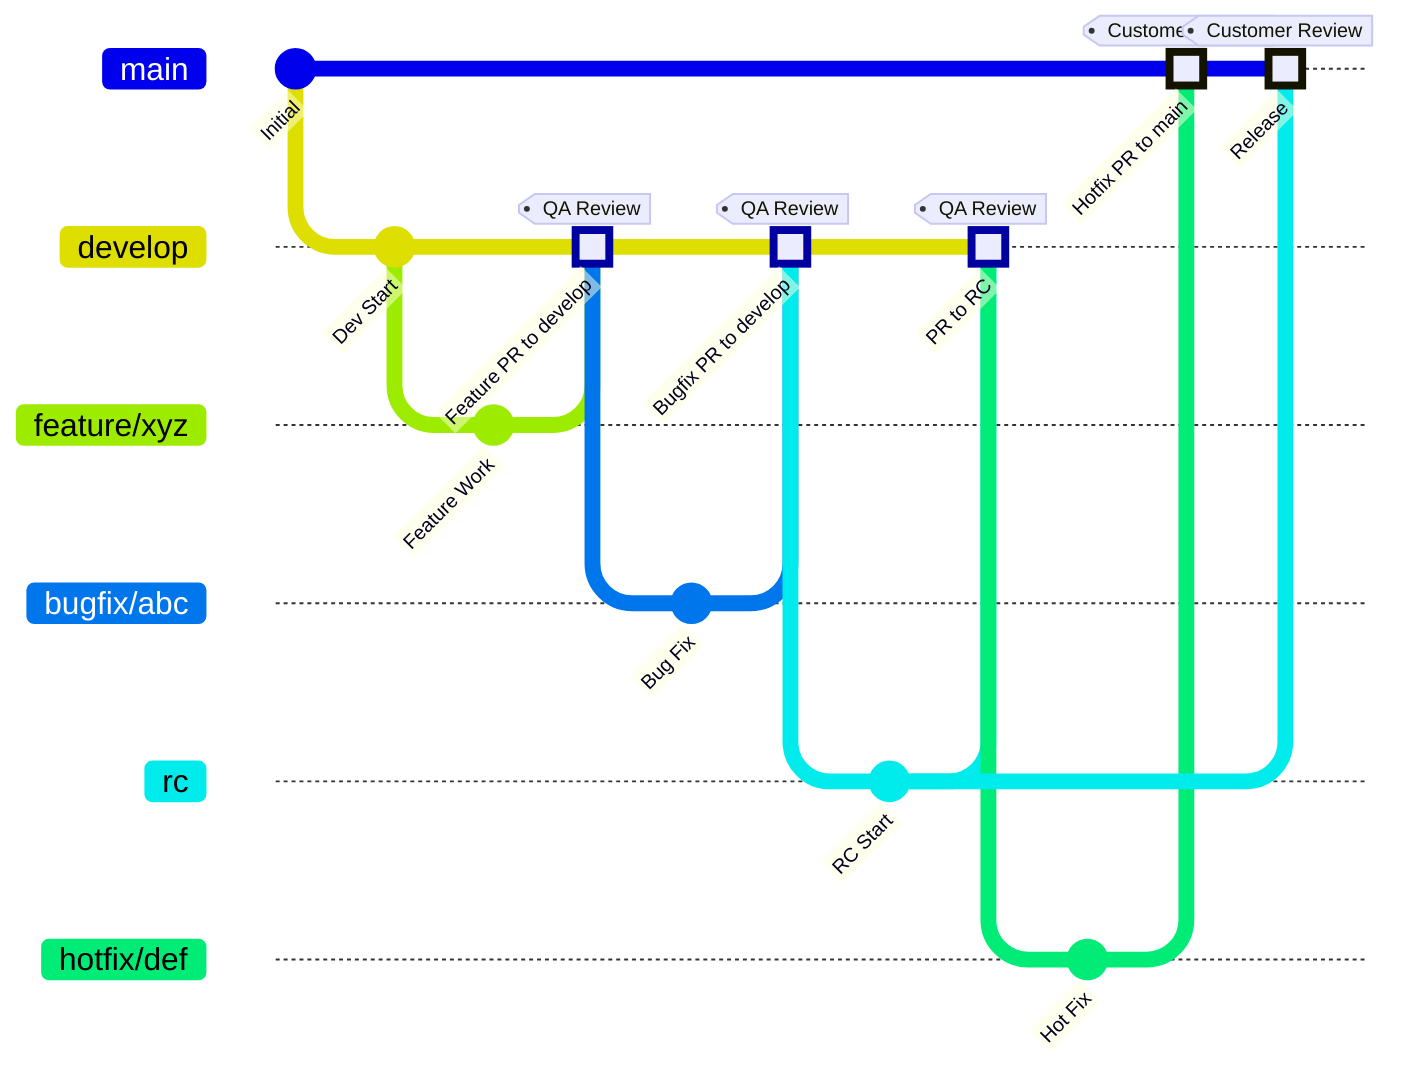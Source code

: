 gitGraph
    commit id: "Initial"
    branch develop
    checkout develop
    commit id: "Dev Start"

    branch feature/xyz
    checkout feature/xyz
    commit id: "Feature Work"
    checkout develop
    merge feature/xyz id: "Feature PR to develop" type: HIGHLIGHT tag: "QA Review"

    branch bugfix/abc
    checkout bugfix/abc
    commit id: "Bug Fix"
    checkout develop
    merge bugfix/abc id: "Bugfix PR to develop" type: HIGHLIGHT tag: "QA Review"

    branch rc
    checkout rc
    commit id: "RC Start"
    checkout develop
    merge rc id: "PR to RC" type: HIGHLIGHT tag: "QA Review"

    branch hotfix/def
    checkout hotfix/def
    commit id: "Hot Fix"
    checkout main
    merge hotfix/def id: "Hotfix PR to main" type: HIGHLIGHT tag: "Customer Review"

    merge rc id: "Release" type: HIGHLIGHT tag: "Customer Review"